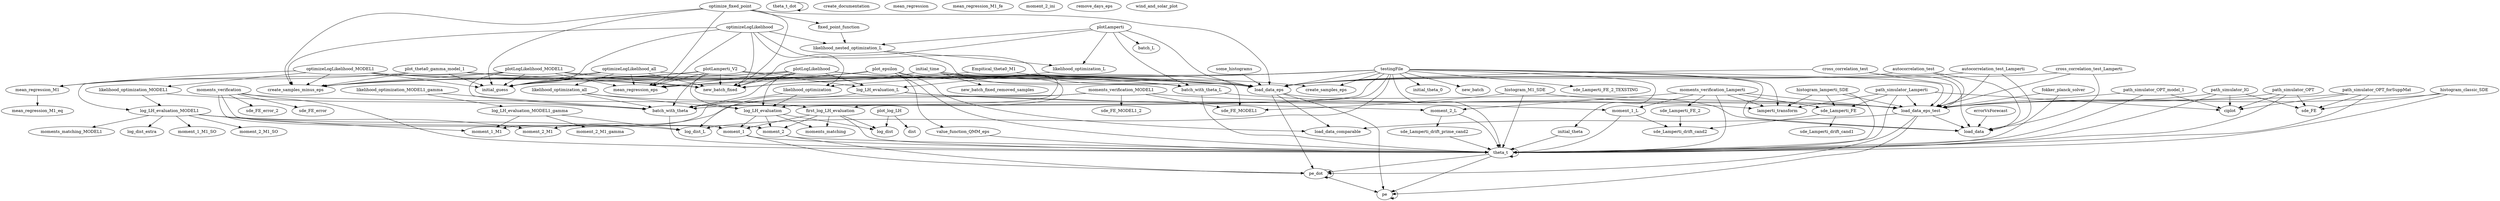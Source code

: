 /* Created by mdot for Matlab */
digraph m2html {
  Empitical_theta0_M1 -> load_data_eps;
  Empitical_theta0_M1 -> new_batch_fixed;
  Empitical_theta0_M1 -> sde_FE_MODEL1;
  autocorrelation_test -> load_data;
  autocorrelation_test -> load_data_eps;
  autocorrelation_test -> load_data_eps_test;
  autocorrelation_test_Lamperti -> load_data;
  autocorrelation_test_Lamperti -> load_data_eps;
  autocorrelation_test_Lamperti -> load_data_eps_test;
  batch_with_theta -> theta_t;
  batch_with_theta_L -> lamperti_transform;
  batch_with_theta_L -> theta_t;
  cross_correlation_test -> load_data;
  cross_correlation_test -> load_data_eps;
  cross_correlation_test -> load_data_eps_test;
  cross_correlation_test_Lamperti -> load_data;
  cross_correlation_test_Lamperti -> load_data_eps;
  cross_correlation_test_Lamperti -> load_data_eps_test;
  errorVsForecast -> load_data;
  first_log_LH_evaluation -> log_dist;
  first_log_LH_evaluation -> moment_1;
  first_log_LH_evaluation -> moment_2;
  first_log_LH_evaluation -> moments_matching;
  first_log_LH_evaluation -> theta_t;
  fixed_point_function -> likelihood_nested_optimization_L;
  fokker_planck_solver -> load_data_eps_test;
  fokker_planck_solver -> theta_t;
  histogram_M1_SDE -> load_data_eps_test;
  histogram_M1_SDE -> sde_FE_MODEL1;
  histogram_M1_SDE -> theta_t;
  histogram_classic_SDE -> load_data_eps_test;
  histogram_classic_SDE -> sde_FE;
  histogram_classic_SDE -> theta_t;
  histogram_lamperti_SDE -> lamperti_transform;
  histogram_lamperti_SDE -> load_data_eps_test;
  histogram_lamperti_SDE -> sde_Lamperti_FE;
  histogram_lamperti_SDE -> theta_t;
  initial_theta -> theta_t;
  initial_time -> batch_with_theta;
  initial_time -> first_log_LH_evaluation;
  initial_time -> load_data_eps;
  initial_time -> new_batch_fixed;
  initial_time -> new_batch_fixed_removed_samples;
  likelihood_nested_optimization_L -> batch_with_theta_L;
  likelihood_nested_optimization_L -> likelihood_optimization_L;
  likelihood_optimization -> batch_with_theta;
  likelihood_optimization -> log_LH_evaluation;
  likelihood_optimization_L -> log_LH_evaluation_L;
  likelihood_optimization_MODEL1 -> batch_with_theta;
  likelihood_optimization_MODEL1 -> log_LH_evaluation_MODEL1;
  likelihood_optimization_MODEL1_gamma -> batch_with_theta;
  likelihood_optimization_MODEL1_gamma -> log_LH_evaluation_MODEL1_gamma;
  likelihood_optimization_all -> batch_with_theta;
  likelihood_optimization_all -> first_log_LH_evaluation;
  likelihood_optimization_all -> log_LH_evaluation;
  load_data_eps -> load_data;
  load_data_eps -> load_data_comparable;
  load_data_eps -> pe;
  load_data_eps -> pe_dot;
  load_data_eps_test -> load_data;
  load_data_eps_test -> load_data_comparable;
  load_data_eps_test -> pe;
  load_data_eps_test -> pe_dot;
  log_LH_evaluation -> log_dist;
  log_LH_evaluation -> moment_1;
  log_LH_evaluation -> moment_2;
  log_LH_evaluation -> moments_matching;
  log_LH_evaluation_L -> log_dist_L;
  log_LH_evaluation_L -> moment_1_L;
  log_LH_evaluation_L -> moment_2_L;
  log_LH_evaluation_MODEL1 -> log_dist_L;
  log_LH_evaluation_MODEL1 -> log_dist_extra;
  log_LH_evaluation_MODEL1 -> moment_1_M1;
  log_LH_evaluation_MODEL1 -> moment_1_M1_SO;
  log_LH_evaluation_MODEL1 -> moment_2_M1;
  log_LH_evaluation_MODEL1 -> moment_2_M1_SO;
  log_LH_evaluation_MODEL1 -> moments_matching_MODEL1;
  log_LH_evaluation_MODEL1_gamma -> log_dist_L;
  log_LH_evaluation_MODEL1_gamma -> moment_1_M1;
  log_LH_evaluation_MODEL1_gamma -> moment_2_M1_gamma;
  mean_regression_M1 -> mean_regression_M1_eq;
  moment_1 -> pe_dot;
  moment_1 -> theta_t;
  moment_1_L -> sde_Lamperti_drift_cand2;
  moment_1_L -> theta_t;
  moment_2 -> pe_dot;
  moment_2 -> theta_t;
  moment_2_L -> sde_Lamperti_drift_prime_cand2;
  moment_2_L -> theta_t;
  moments_verification -> load_data_eps_test;
  moments_verification -> moment_1;
  moments_verification -> moment_2;
  moments_verification -> sde_FE_error;
  moments_verification -> sde_FE_error_2;
  moments_verification -> theta_t;
  moments_verification_Lamperti -> lamperti_transform;
  moments_verification_Lamperti -> load_data_eps_test;
  moments_verification_Lamperti -> moment_1_L;
  moments_verification_Lamperti -> moment_2_L;
  moments_verification_Lamperti -> sde_Lamperti_FE;
  moments_verification_Lamperti -> sde_Lamperti_FE_2;
  moments_verification_Lamperti -> theta_t;
  moments_verification_MODEL1 -> load_data_eps_test;
  moments_verification_MODEL1 -> moment_1_M1;
  moments_verification_MODEL1 -> moment_2_M1;
  moments_verification_MODEL1 -> sde_FE_MODEL1;
  moments_verification_MODEL1 -> sde_FE_MODEL1_2;
  optimizeLogLikelihood -> create_samples_minus_eps;
  optimizeLogLikelihood -> initial_guess;
  optimizeLogLikelihood -> likelihood_nested_optimization_L;
  optimizeLogLikelihood -> likelihood_optimization;
  optimizeLogLikelihood -> load_data_eps;
  optimizeLogLikelihood -> mean_regression_eps;
  optimizeLogLikelihood -> new_batch_fixed;
  optimizeLogLikelihood_MODEL1 -> create_samples_minus_eps;
  optimizeLogLikelihood_MODEL1 -> initial_guess;
  optimizeLogLikelihood_MODEL1 -> likelihood_optimization_MODEL1;
  optimizeLogLikelihood_MODEL1 -> load_data_eps;
  optimizeLogLikelihood_MODEL1 -> mean_regression_M1;
  optimizeLogLikelihood_MODEL1 -> new_batch_fixed;
  optimizeLogLikelihood_all -> create_samples_minus_eps;
  optimizeLogLikelihood_all -> initial_guess;
  optimizeLogLikelihood_all -> likelihood_optimization_all;
  optimizeLogLikelihood_all -> load_data_eps;
  optimizeLogLikelihood_all -> mean_regression_eps;
  optimizeLogLikelihood_all -> new_batch_fixed;
  optimize_fixed_point -> create_samples_minus_eps;
  optimize_fixed_point -> fixed_point_function;
  optimize_fixed_point -> initial_guess;
  optimize_fixed_point -> load_data_eps;
  optimize_fixed_point -> mean_regression_eps;
  optimize_fixed_point -> new_batch_fixed;
  path_simulator_IG -> ciplot;
  path_simulator_IG -> load_data_eps_test;
  path_simulator_IG -> sde_FE;
  path_simulator_IG -> theta_t;
  path_simulator_Lamperti -> ciplot;
  path_simulator_Lamperti -> lamperti_transform;
  path_simulator_Lamperti -> load_data_eps_test;
  path_simulator_Lamperti -> sde_Lamperti_FE;
  path_simulator_Lamperti -> theta_t;
  path_simulator_OPT -> ciplot;
  path_simulator_OPT -> load_data_eps_test;
  path_simulator_OPT -> sde_FE;
  path_simulator_OPT -> theta_t;
  path_simulator_OPT_forSuppMat -> ciplot;
  path_simulator_OPT_forSuppMat -> load_data_eps_test;
  path_simulator_OPT_forSuppMat -> sde_FE;
  path_simulator_OPT_forSuppMat -> theta_t;
  path_simulator_OPT_model_1 -> ciplot;
  path_simulator_OPT_model_1 -> load_data_eps_test;
  path_simulator_OPT_model_1 -> theta_t;
  pe -> pe;
  pe_dot -> pe;
  pe_dot -> pe_dot;
  plotLamperti -> batch_L;
  plotLamperti -> batch_with_theta_L;
  plotLamperti -> likelihood_nested_optimization_L;
  plotLamperti -> likelihood_optimization_L;
  plotLamperti -> load_data_eps;
  plotLamperti -> new_batch_fixed;
  plotLamperti_V2 -> batch_with_theta;
  plotLamperti_V2 -> batch_with_theta_L;
  plotLamperti_V2 -> create_samples_minus_eps;
  plotLamperti_V2 -> initial_guess;
  plotLamperti_V2 -> load_data_eps;
  plotLamperti_V2 -> log_LH_evaluation;
  plotLamperti_V2 -> log_LH_evaluation_L;
  plotLamperti_V2 -> mean_regression_eps;
  plotLamperti_V2 -> new_batch_fixed;
  plotLogLikelihood -> batch_with_theta;
  plotLogLikelihood -> batch_with_theta_L;
  plotLogLikelihood -> create_samples_minus_eps;
  plotLogLikelihood -> initial_guess;
  plotLogLikelihood -> load_data_eps;
  plotLogLikelihood -> log_LH_evaluation;
  plotLogLikelihood -> log_LH_evaluation_L;
  plotLogLikelihood -> mean_regression_eps;
  plotLogLikelihood -> new_batch_fixed;
  plotLogLikelihood_MODEL1 -> batch_with_theta;
  plotLogLikelihood_MODEL1 -> create_samples_minus_eps;
  plotLogLikelihood_MODEL1 -> initial_guess;
  plotLogLikelihood_MODEL1 -> load_data_eps;
  plotLogLikelihood_MODEL1 -> log_LH_evaluation_MODEL1;
  plotLogLikelihood_MODEL1 -> mean_regression_eps;
  plotLogLikelihood_MODEL1 -> new_batch_fixed;
  plot_epsilon -> create_samples_eps;
  plot_epsilon -> create_samples_minus_eps;
  plot_epsilon -> initial_guess;
  plot_epsilon -> load_data_comparable;
  plot_epsilon -> mean_regression_eps;
  plot_epsilon -> theta_t;
  plot_epsilon -> value_function_QMM_eps;
  plot_log_LH -> dist;
  plot_log_LH -> log_dist;
  plot_theta0_gamma_model_1 -> create_samples_minus_eps;
  plot_theta0_gamma_model_1 -> initial_guess;
  plot_theta0_gamma_model_1 -> load_data_eps;
  plot_theta0_gamma_model_1 -> mean_regression_M1;
  plot_theta0_gamma_model_1 -> new_batch_fixed;
  sde_Lamperti_FE -> sde_Lamperti_drift_cand1;
  sde_Lamperti_FE -> sde_Lamperti_drift_cand2;
  sde_Lamperti_FE_2 -> sde_Lamperti_drift_cand2;
  sde_Lamperti_drift_prime_cand2 -> theta_t;
  some_histograms -> load_data_eps;
  testingFile -> batch_with_theta;
  testingFile -> create_samples_eps;
  testingFile -> initial_guess;
  testingFile -> initial_theta;
  testingFile -> initial_theta_0;
  testingFile -> lamperti_transform;
  testingFile -> likelihood_optimization;
  testingFile -> load_data;
  testingFile -> load_data_eps;
  testingFile -> load_data_eps_test;
  testingFile -> log_LH_evaluation;
  testingFile -> log_dist_L;
  testingFile -> mean_regression_eps;
  testingFile -> new_batch;
  testingFile -> sde_Lamperti_FE_2_TEXSTING;
  testingFile -> theta_t;
  theta_t -> pe;
  theta_t -> pe_dot;
  theta_t -> theta_t;
  theta_t_dot -> theta_t_dot;
  value_function_QMM_eps -> theta_t;

  Empitical_theta0_M1 [URL="Empitical_theta0_M1.html"];
  autocorrelation_test [URL="autocorrelation_test.html"];
  autocorrelation_test_Lamperti [URL="autocorrelation_test_Lamperti.html"];
  batch_L [URL="batch_L.html"];
  batch_with_theta [URL="batch_with_theta.html"];
  batch_with_theta_L [URL="batch_with_theta_L.html"];
  ciplot [URL="ciplot.html"];
  create_documentation [URL="create_documentation.html"];
  create_samples_eps [URL="create_samples_eps.html"];
  create_samples_minus_eps [URL="create_samples_minus_eps.html"];
  cross_correlation_test [URL="cross_correlation_test.html"];
  cross_correlation_test_Lamperti [URL="cross_correlation_test_Lamperti.html"];
  dist [URL="dist.html"];
  errorVsForecast [URL="errorVsForecast.html"];
  first_log_LH_evaluation [URL="first_log_LH_evaluation.html"];
  fixed_point_function [URL="fixed_point_function.html"];
  fokker_planck_solver [URL="fokker_planck_solver.html"];
  histogram_M1_SDE [URL="histogram_M1_SDE.html"];
  histogram_classic_SDE [URL="histogram_classic_SDE.html"];
  histogram_lamperti_SDE [URL="histogram_lamperti_SDE.html"];
  initial_guess [URL="initial_guess.html"];
  initial_theta [URL="initial_theta.html"];
  initial_theta_0 [URL="initial_theta_0.html"];
  initial_time [URL="initial_time.html"];
  lamperti_transform [URL="lamperti_transform.html"];
  likelihood_nested_optimization_L [URL="likelihood_nested_optimization_L.html"];
  likelihood_optimization [URL="likelihood_optimization.html"];
  likelihood_optimization_L [URL="likelihood_optimization_L.html"];
  likelihood_optimization_MODEL1 [URL="likelihood_optimization_MODEL1.html"];
  likelihood_optimization_MODEL1_gamma [URL="likelihood_optimization_MODEL1_gamma.html"];
  likelihood_optimization_all [URL="likelihood_optimization_all.html"];
  load_data [URL="load_data.html"];
  load_data_comparable [URL="load_data_comparable.html"];
  load_data_eps [URL="load_data_eps.html"];
  load_data_eps_test [URL="load_data_eps_test.html"];
  log_LH_evaluation [URL="log_LH_evaluation.html"];
  log_LH_evaluation_L [URL="log_LH_evaluation_L.html"];
  log_LH_evaluation_MODEL1 [URL="log_LH_evaluation_MODEL1.html"];
  log_LH_evaluation_MODEL1_gamma [URL="log_LH_evaluation_MODEL1_gamma.html"];
  log_dist [URL="log_dist.html"];
  log_dist_L [URL="log_dist_L.html"];
  log_dist_extra [URL="log_dist_extra.html"];
  mean_regression [URL="mean_regression.html"];
  mean_regression_M1 [URL="mean_regression_M1.html"];
  mean_regression_M1_eq [URL="mean_regression_M1_eq.html"];
  mean_regression_M1_fe [URL="mean_regression_M1_fe.html"];
  mean_regression_eps [URL="mean_regression_eps.html"];
  moment_1 [URL="moment_1.html"];
  moment_1_L [URL="moment_1_L.html"];
  moment_1_M1 [URL="moment_1_M1.html"];
  moment_1_M1_SO [URL="moment_1_M1_SO.html"];
  moment_2 [URL="moment_2.html"];
  moment_2_L [URL="moment_2_L.html"];
  moment_2_M1 [URL="moment_2_M1.html"];
  moment_2_M1_SO [URL="moment_2_M1_SO.html"];
  moment_2_M1_gamma [URL="moment_2_M1_gamma.html"];
  moment_2_ini [URL="moment_2_ini.html"];
  moments_matching [URL="moments_matching.html"];
  moments_matching_MODEL1 [URL="moments_matching_MODEL1.html"];
  moments_verification [URL="moments_verification.html"];
  moments_verification_Lamperti [URL="moments_verification_Lamperti.html"];
  moments_verification_MODEL1 [URL="moments_verification_MODEL1.html"];
  new_batch [URL="new_batch.html"];
  new_batch_fixed [URL="new_batch_fixed.html"];
  new_batch_fixed_removed_samples [URL="new_batch_fixed_removed_samples.html"];
  optimizeLogLikelihood [URL="optimizeLogLikelihood.html"];
  optimizeLogLikelihood_MODEL1 [URL="optimizeLogLikelihood_MODEL1.html"];
  optimizeLogLikelihood_all [URL="optimizeLogLikelihood_all.html"];
  optimize_fixed_point [URL="optimize_fixed_point.html"];
  path_simulator_IG [URL="path_simulator_IG.html"];
  path_simulator_Lamperti [URL="path_simulator_Lamperti.html"];
  path_simulator_OPT [URL="path_simulator_OPT.html"];
  path_simulator_OPT_forSuppMat [URL="path_simulator_OPT_forSuppMat.html"];
  path_simulator_OPT_model_1 [URL="path_simulator_OPT_model_1.html"];
  pe [URL="pe.html"];
  pe_dot [URL="pe_dot.html"];
  plotLamperti [URL="plotLamperti.html"];
  plotLamperti_V2 [URL="plotLamperti_V2.html"];
  plotLogLikelihood [URL="plotLogLikelihood.html"];
  plotLogLikelihood_MODEL1 [URL="plotLogLikelihood_MODEL1.html"];
  plot_epsilon [URL="plot_epsilon.html"];
  plot_log_LH [URL="plot_log_LH.html"];
  plot_theta0_gamma_model_1 [URL="plot_theta0_gamma_model_1.html"];
  remove_days_eps [URL="remove_days_eps.html"];
  sde_FE [URL="sde_FE.html"];
  sde_FE_MODEL1 [URL="sde_FE_MODEL1.html"];
  sde_FE_MODEL1_2 [URL="sde_FE_MODEL1_2.html"];
  sde_FE_error [URL="sde_FE_error.html"];
  sde_FE_error_2 [URL="sde_FE_error_2.html"];
  sde_Lamperti_FE [URL="sde_Lamperti_FE.html"];
  sde_Lamperti_FE_2 [URL="sde_Lamperti_FE_2.html"];
  sde_Lamperti_FE_2_TEXSTING [URL="sde_Lamperti_FE_2_TEXSTING.html"];
  sde_Lamperti_drift_cand1 [URL="sde_Lamperti_drift_cand1.html"];
  sde_Lamperti_drift_cand2 [URL="sde_Lamperti_drift_cand2.html"];
  sde_Lamperti_drift_prime_cand2 [URL="sde_Lamperti_drift_prime_cand2.html"];
  some_histograms [URL="some_histograms.html"];
  testingFile [URL="testingFile.html"];
  theta_t [URL="theta_t.html"];
  theta_t_dot [URL="theta_t_dot.html"];
  value_function_QMM_eps [URL="value_function_QMM_eps.html"];
  wind_and_solar_plot [URL="wind_and_solar_plot.html"];
}